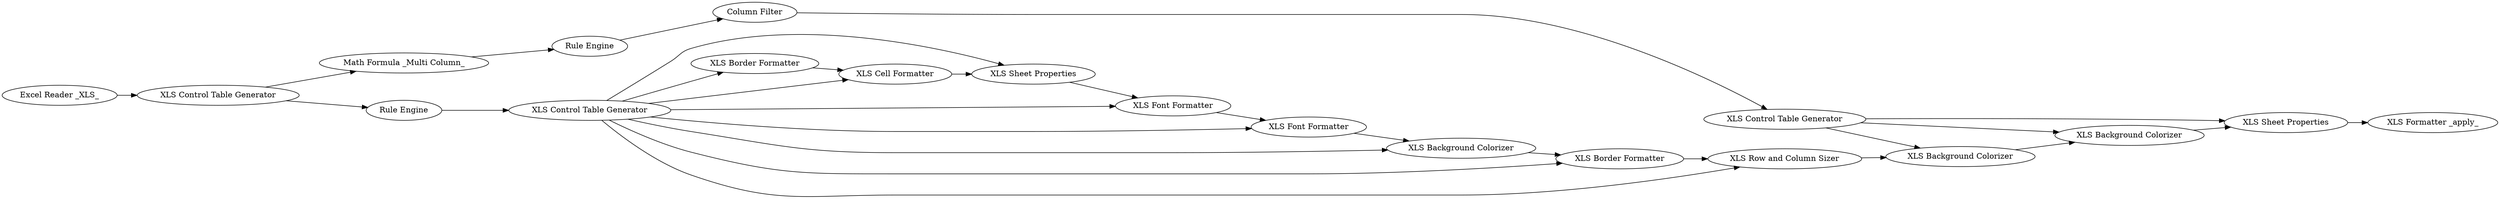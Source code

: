 digraph {
	"3322563961155875782_23" [label="XLS Background Colorizer"]
	"3322563961155875782_21" [label="XLS Sheet Properties"]
	"3322563961155875782_29" [label="XLS Background Colorizer"]
	"3322563961155875782_16" [label="XLS Font Formatter"]
	"3322563961155875782_5" [label="XLS Control Table Generator"]
	"3322563961155875782_4" [label="Excel Reader _XLS_"]
	"3322563961155875782_33" [label="XLS Font Formatter"]
	"3322563961155875782_31" [label="Column Filter"]
	"3322563961155875782_12" [label="Math Formula _Multi Column_"]
	"3322563961155875782_8" [label="Rule Engine"]
	"3322563961155875782_20" [label="XLS Cell Formatter"]
	"3322563961155875782_22" [label="XLS Background Colorizer"]
	"3322563961155875782_24" [label="XLS Border Formatter"]
	"3322563961155875782_18" [label="XLS Formatter _apply_"]
	"3322563961155875782_11" [label="Rule Engine"]
	"3322563961155875782_17" [label="XLS Border Formatter"]
	"3322563961155875782_30" [label="XLS Control Table Generator"]
	"3322563961155875782_28" [label="XLS Sheet Properties"]
	"3322563961155875782_32" [label="XLS Control Table Generator"]
	"3322563961155875782_19" [label="XLS Row and Column Sizer"]
	"3322563961155875782_31" -> "3322563961155875782_30"
	"3322563961155875782_19" -> "3322563961155875782_22"
	"3322563961155875782_22" -> "3322563961155875782_23"
	"3322563961155875782_23" -> "3322563961155875782_28"
	"3322563961155875782_28" -> "3322563961155875782_18"
	"3322563961155875782_12" -> "3322563961155875782_11"
	"3322563961155875782_17" -> "3322563961155875782_19"
	"3322563961155875782_32" -> "3322563961155875782_24"
	"3322563961155875782_5" -> "3322563961155875782_8"
	"3322563961155875782_8" -> "3322563961155875782_32"
	"3322563961155875782_11" -> "3322563961155875782_31"
	"3322563961155875782_32" -> "3322563961155875782_29"
	"3322563961155875782_32" -> "3322563961155875782_16"
	"3322563961155875782_29" -> "3322563961155875782_17"
	"3322563961155875782_32" -> "3322563961155875782_19"
	"3322563961155875782_30" -> "3322563961155875782_23"
	"3322563961155875782_20" -> "3322563961155875782_21"
	"3322563961155875782_30" -> "3322563961155875782_28"
	"3322563961155875782_33" -> "3322563961155875782_29"
	"3322563961155875782_24" -> "3322563961155875782_20"
	"3322563961155875782_32" -> "3322563961155875782_20"
	"3322563961155875782_32" -> "3322563961155875782_21"
	"3322563961155875782_5" -> "3322563961155875782_12"
	"3322563961155875782_32" -> "3322563961155875782_33"
	"3322563961155875782_4" -> "3322563961155875782_5"
	"3322563961155875782_32" -> "3322563961155875782_17"
	"3322563961155875782_21" -> "3322563961155875782_16"
	"3322563961155875782_16" -> "3322563961155875782_33"
	"3322563961155875782_30" -> "3322563961155875782_22"
	rankdir=LR
}
